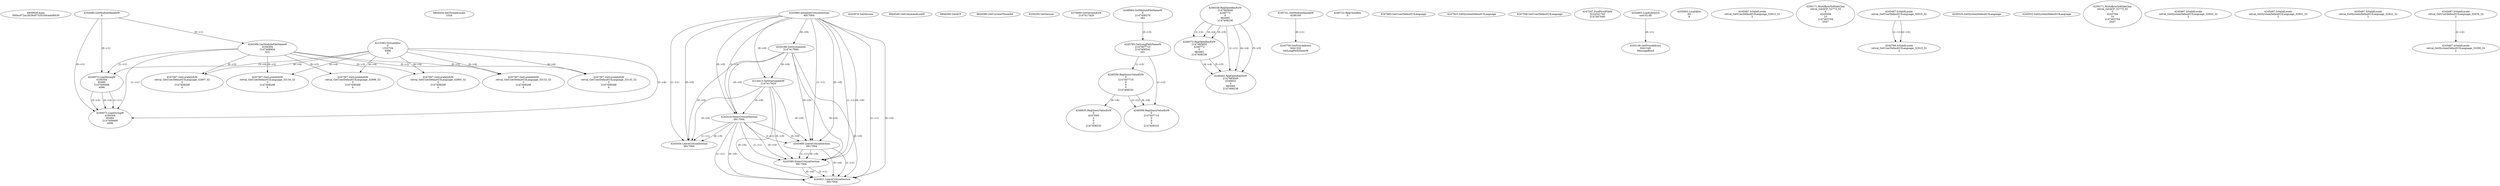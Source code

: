 // Global SCDG with merge call
digraph {
	0 [label="6850628.main
000acd72ac2628c8733533dca4afbb30"]
	1 [label="4254480.GetModuleHandleW
0"]
	2 [label="6844434.SetThreadLocale
1024"]
	3 [label="4243965.InitializeCriticalSection
6917004"]
	4 [label="4243979.GetVersion
"]
	5 [label="4250188.GetSystemInfo
2147417660"]
	3 -> 5 [label="(0-->0)"]
	6 [label="6844540.GetCommandLineW
"]
	7 [label="4214413.GetStartupInfoW
2147417624"]
	3 -> 7 [label="(0-->0)"]
	5 -> 7 [label="(0-->0)"]
	8 [label="6844560.GetACP
"]
	9 [label="6844580.GetCurrentThreadId
"]
	10 [label="4250204.GetVersion
"]
	11 [label="4276690.GetVersionExW
2147417420"]
	12 [label="4243306.GetModuleFileNameW
4194304
2147408904
522"]
	1 -> 12 [label="(0-->1)"]
	13 [label="4248064.GetModuleFileNameW
0
2147408370
261"]
	14 [label="4215383.VirtualAlloc
0
1310704
4096
4"]
	15 [label="4246338.RegOpenKeyExW
2147483649
4246772
0
983065
2147408236"]
	16 [label="4246372.RegOpenKeyExW
2147483650
4246772
0
983065
2147408236"]
	15 -> 16 [label="(2-->2)"]
	15 -> 16 [label="(4-->4)"]
	15 -> 16 [label="(5-->5)"]
	17 [label="4246402.RegOpenKeyExW
2147483649
4246832
0
983065
2147408236"]
	15 -> 17 [label="(1-->1)"]
	15 -> 17 [label="(4-->4)"]
	16 -> 17 [label="(4-->4)"]
	15 -> 17 [label="(5-->5)"]
	16 -> 17 [label="(5-->5)"]
	18 [label="4245741.GetModuleHandleW
4246160"]
	19 [label="4245758.GetProcAddress
9441320
GetLongPathNameW"]
	18 -> 19 [label="(0-->1)"]
	20 [label="4245785.GetLongPathNameW
2147407710
2147406542
261"]
	13 -> 20 [label="(3-->3)"]
	21 [label="4246556.RegQueryValueExW
0
2147407710
0
0
0
2147408232"]
	20 -> 21 [label="(1-->2)"]
	22 [label="4246635.RegQueryValueExW
0
4247000
0
0
0
2147408232"]
	21 -> 22 [label="(6-->6)"]
	23 [label="4246722.RegCloseKey
0"]
	24 [label="4247883.GetUserDefaultUILanguage
"]
	25 [label="4245418.EnterCriticalSection
6917004"]
	3 -> 25 [label="(1-->1)"]
	3 -> 25 [label="(0-->0)"]
	5 -> 25 [label="(0-->0)"]
	7 -> 25 [label="(0-->0)"]
	26 [label="4245454.LeaveCriticalSection
6917004"]
	3 -> 26 [label="(1-->1)"]
	25 -> 26 [label="(1-->1)"]
	3 -> 26 [label="(0-->0)"]
	5 -> 26 [label="(0-->0)"]
	7 -> 26 [label="(0-->0)"]
	25 -> 26 [label="(0-->0)"]
	27 [label="4247923.GetSystemDefaultUILanguage
"]
	28 [label="4247558.GetUserDefaultUILanguage
"]
	29 [label="4247567.GetLocaleInfoW
retval_GetUserDefaultUILanguage_33132_32
3
2147408268
4"]
	12 -> 29 [label="(0-->2)"]
	14 -> 29 [label="(4-->4)"]
	30 [label="4247247.FindFirstFileW
3224341740
2147407640"]
	31 [label="4250073.LoadStringW
4194304
65485
2147409468
4096"]
	1 -> 31 [label="(0-->1)"]
	12 -> 31 [label="(1-->1)"]
	14 -> 31 [label="(3-->4)"]
	32 [label="4250073.LoadStringW
4194304
65484
2147409468
4096"]
	1 -> 32 [label="(0-->1)"]
	12 -> 32 [label="(1-->1)"]
	31 -> 32 [label="(1-->1)"]
	31 -> 32 [label="(3-->3)"]
	14 -> 32 [label="(3-->4)"]
	31 -> 32 [label="(4-->4)"]
	33 [label="4254893.LoadLibraryA
user32.dll"]
	34 [label="4255003.LocalAlloc
64
8"]
	35 [label="4255148.GetProcAddress
9441340
MessageBoxA"]
	33 -> 35 [label="(0-->1)"]
	36 [label="4247567.GetLocaleInfoW
retval_GetUserDefaultUILanguage_33133_32
3
2147408268
4"]
	12 -> 36 [label="(0-->2)"]
	14 -> 36 [label="(4-->4)"]
	37 [label="4247567.GetLocaleInfoW
retval_GetUserDefaultUILanguage_33134_32
3
2147408268
4"]
	12 -> 37 [label="(0-->2)"]
	14 -> 37 [label="(4-->4)"]
	38 [label="4245469.LeaveCriticalSection
6917004"]
	3 -> 38 [label="(1-->1)"]
	25 -> 38 [label="(1-->1)"]
	3 -> 38 [label="(0-->0)"]
	5 -> 38 [label="(0-->0)"]
	7 -> 38 [label="(0-->0)"]
	25 -> 38 [label="(0-->0)"]
	39 [label="4245487.IsValidLocale
retval_GetUserDefaultUILanguage_32913_32
2"]
	40 [label="4250171.MultiByteToWideChar
retval_GetACP_32773_32
0
4243508
10
2147403704
2047"]
	41 [label="4245487.IsValidLocale
retval_GetUserDefaultUILanguage_32910_32
2"]
	42 [label="4244766.IsValidLocale
retval_GetUserDefaultUILanguage_32910_32
2"]
	41 -> 42 [label="(1-->1)"]
	41 -> 42 [label="(2-->2)"]
	43 [label="4245525.GetSystemDefaultUILanguage
"]
	44 [label="4245552.GetSystemDefaultUILanguage
"]
	45 [label="4250171.MultiByteToWideChar
retval_GetACP_32773_32
0
4243784
10
2147403704
2047"]
	46 [label="4246599.RegQueryValueExW
0
2147407710
0
0
0
2147408232"]
	20 -> 46 [label="(1-->2)"]
	21 -> 46 [label="(2-->2)"]
	21 -> 46 [label="(6-->6)"]
	47 [label="4247567.GetLocaleInfoW
retval_GetUserDefaultUILanguage_32995_32
3
2147408268
4"]
	12 -> 47 [label="(0-->2)"]
	14 -> 47 [label="(4-->4)"]
	48 [label="4247567.GetLocaleInfoW
retval_GetUserDefaultUILanguage_32996_32
3
2147408268
4"]
	12 -> 48 [label="(0-->2)"]
	14 -> 48 [label="(4-->4)"]
	49 [label="4247567.GetLocaleInfoW
retval_GetUserDefaultUILanguage_32997_32
3
2147408268
4"]
	12 -> 49 [label="(0-->2)"]
	14 -> 49 [label="(4-->4)"]
	50 [label="4245487.IsValidLocale
retval_GetSystemDefaultUILanguage_32920_32
2"]
	51 [label="4245487.IsValidLocale
retval_GetSystemDefaultUILanguage_32921_32
2"]
	52 [label="4245487.IsValidLocale
retval_GetSystemDefaultUILanguage_32922_32
2"]
	53 [label="4245487.IsValidLocale
retval_GetUserDefaultUILanguage_32876_32
2"]
	54 [label="4245580.EnterCriticalSection
6917004"]
	3 -> 54 [label="(1-->1)"]
	25 -> 54 [label="(1-->1)"]
	38 -> 54 [label="(1-->1)"]
	3 -> 54 [label="(0-->0)"]
	5 -> 54 [label="(0-->0)"]
	7 -> 54 [label="(0-->0)"]
	25 -> 54 [label="(0-->0)"]
	38 -> 54 [label="(0-->0)"]
	55 [label="4245621.LeaveCriticalSection
6917004"]
	3 -> 55 [label="(1-->1)"]
	25 -> 55 [label="(1-->1)"]
	38 -> 55 [label="(1-->1)"]
	54 -> 55 [label="(1-->1)"]
	3 -> 55 [label="(0-->0)"]
	5 -> 55 [label="(0-->0)"]
	7 -> 55 [label="(0-->0)"]
	25 -> 55 [label="(0-->0)"]
	38 -> 55 [label="(0-->0)"]
	54 -> 55 [label="(0-->0)"]
	56 [label="4245487.IsValidLocale
retval_GetSystemDefaultUILanguage_33306_32
2"]
	53 -> 56 [label="(2-->2)"]
}
